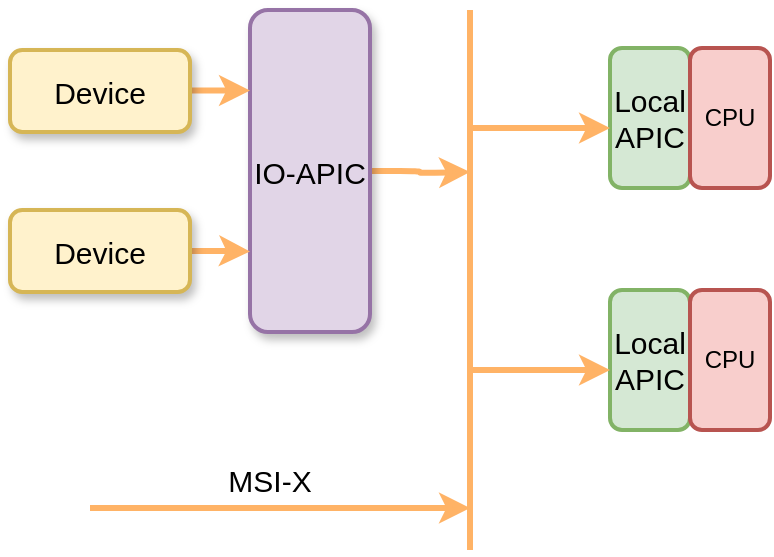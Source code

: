 <mxfile version="17.4.2" type="device"><diagram id="6A33YNNAumB7MYZeX0kF" name="第 1 页"><mxGraphModel dx="1102" dy="1025" grid="1" gridSize="10" guides="1" tooltips="1" connect="1" arrows="1" fold="1" page="1" pageScale="1" pageWidth="1169" pageHeight="827" math="0" shadow="0"><root><mxCell id="0"/><mxCell id="1" parent="0"/><mxCell id="0bXOZb56rKLoZrJUqtOD-5" value="" style="endArrow=none;html=1;rounded=1;fontSize=15;strokeColor=#FFB366;strokeWidth=3;" parent="1" edge="1"><mxGeometry width="50" height="50" relative="1" as="geometry"><mxPoint x="570" y="630" as="sourcePoint"/><mxPoint x="570" y="360" as="targetPoint"/></mxGeometry></mxCell><mxCell id="Ow_WIXItOcsbwUhfGyvj-3" value="Local&lt;br&gt;APIC" style="rounded=1;whiteSpace=wrap;html=1;fillColor=#d5e8d4;strokeColor=#82b366;fontSize=15;strokeWidth=2;glass=0;sketch=0;shadow=0;" parent="1" vertex="1"><mxGeometry x="640" y="500" width="40" height="70" as="geometry"/></mxCell><mxCell id="XOzBWQ406UcDNLqv4J4j-1" value="CPU" style="rounded=1;whiteSpace=wrap;html=1;fillColor=#f8cecc;strokeColor=#b85450;strokeWidth=2;" parent="1" vertex="1"><mxGeometry x="680" y="500" width="40" height="70" as="geometry"/></mxCell><mxCell id="wkg3Ui0ndgyYzgYDaAOs-1" style="edgeStyle=orthogonalEdgeStyle;rounded=1;orthogonalLoop=1;jettySize=auto;html=1;exitX=1;exitY=0.5;exitDx=0;exitDy=0;fontSize=15;strokeColor=#FFB366;strokeWidth=3;" edge="1" parent="1" source="gzXi7XXvPsoLiI-OscDy-5"><mxGeometry relative="1" as="geometry"><mxPoint x="570" y="441" as="targetPoint"/></mxGeometry></mxCell><mxCell id="gzXi7XXvPsoLiI-OscDy-5" value="IO-APIC" style="rounded=1;whiteSpace=wrap;html=1;fillColor=#e1d5e7;strokeColor=#9673a6;fontSize=15;strokeWidth=2;glass=0;sketch=0;shadow=1;" parent="1" vertex="1"><mxGeometry x="460" y="360" width="60" height="161" as="geometry"/></mxCell><mxCell id="XOzBWQ406UcDNLqv4J4j-7" value="" style="edgeStyle=orthogonalEdgeStyle;rounded=1;orthogonalLoop=1;jettySize=auto;html=1;fontSize=15;strokeColor=#FFB366;strokeWidth=3;" parent="1" edge="1"><mxGeometry relative="1" as="geometry"><mxPoint x="570" y="540" as="sourcePoint"/><mxPoint x="640" y="540" as="targetPoint"/><Array as="points"><mxPoint x="610" y="540"/><mxPoint x="610" y="540"/></Array></mxGeometry></mxCell><mxCell id="XOzBWQ406UcDNLqv4J4j-10" value="Local&lt;br&gt;APIC" style="rounded=1;whiteSpace=wrap;html=1;fillColor=#d5e8d4;strokeColor=#82b366;fontSize=15;strokeWidth=2;glass=0;sketch=0;shadow=0;" parent="1" vertex="1"><mxGeometry x="640" y="379" width="40" height="70" as="geometry"/></mxCell><mxCell id="XOzBWQ406UcDNLqv4J4j-11" value="CPU" style="rounded=1;whiteSpace=wrap;html=1;fillColor=#f8cecc;strokeColor=#b85450;strokeWidth=2;" parent="1" vertex="1"><mxGeometry x="680" y="379" width="40" height="70" as="geometry"/></mxCell><mxCell id="XOzBWQ406UcDNLqv4J4j-12" value="" style="edgeStyle=orthogonalEdgeStyle;rounded=1;orthogonalLoop=1;jettySize=auto;html=1;fontSize=15;strokeColor=#FFB366;strokeWidth=3;" parent="1" edge="1"><mxGeometry relative="1" as="geometry"><mxPoint x="570" y="419" as="sourcePoint"/><mxPoint x="640" y="419" as="targetPoint"/><Array as="points"><mxPoint x="610" y="419"/><mxPoint x="610" y="419"/></Array></mxGeometry></mxCell><mxCell id="XOzBWQ406UcDNLqv4J4j-14" style="edgeStyle=orthogonalEdgeStyle;rounded=1;orthogonalLoop=1;jettySize=auto;html=1;entryX=0;entryY=0.25;entryDx=0;entryDy=0;fontSize=15;strokeColor=#FFB366;strokeWidth=3;" parent="1" source="XOzBWQ406UcDNLqv4J4j-13" target="gzXi7XXvPsoLiI-OscDy-5" edge="1"><mxGeometry relative="1" as="geometry"><Array as="points"><mxPoint x="355" y="394"/><mxPoint x="355" y="400"/></Array></mxGeometry></mxCell><mxCell id="XOzBWQ406UcDNLqv4J4j-13" value="Device" style="rounded=1;whiteSpace=wrap;html=1;fillColor=#fff2cc;strokeColor=#d6b656;fontSize=15;strokeWidth=2;glass=0;sketch=0;shadow=1;" parent="1" vertex="1"><mxGeometry x="340" y="380" width="90" height="41" as="geometry"/></mxCell><mxCell id="XOzBWQ406UcDNLqv4J4j-17" style="edgeStyle=orthogonalEdgeStyle;rounded=1;orthogonalLoop=1;jettySize=auto;html=1;entryX=0;entryY=0.75;entryDx=0;entryDy=0;fontSize=15;strokeColor=#FFB366;strokeWidth=3;" parent="1" source="XOzBWQ406UcDNLqv4J4j-16" target="gzXi7XXvPsoLiI-OscDy-5" edge="1"><mxGeometry relative="1" as="geometry"/></mxCell><mxCell id="XOzBWQ406UcDNLqv4J4j-16" value="Device" style="rounded=1;whiteSpace=wrap;html=1;fillColor=#fff2cc;strokeColor=#d6b656;fontSize=15;strokeWidth=2;glass=0;sketch=0;shadow=1;" parent="1" vertex="1"><mxGeometry x="340" y="460" width="90" height="41" as="geometry"/></mxCell><mxCell id="XOzBWQ406UcDNLqv4J4j-20" value="" style="edgeStyle=orthogonalEdgeStyle;rounded=1;orthogonalLoop=1;jettySize=auto;html=1;fontSize=15;strokeColor=#FFB366;strokeWidth=3;" parent="1" edge="1"><mxGeometry relative="1" as="geometry"><mxPoint x="380" y="609" as="sourcePoint"/><mxPoint x="570" y="609" as="targetPoint"/></mxGeometry></mxCell><mxCell id="XOzBWQ406UcDNLqv4J4j-21" value="MSI-X" style="text;html=1;strokeColor=none;fillColor=none;align=center;verticalAlign=middle;whiteSpace=wrap;rounded=0;shadow=0;fontFamily=Helvetica;fontSize=15;fontColor=default;" parent="1" vertex="1"><mxGeometry x="440" y="580" width="60" height="30" as="geometry"/></mxCell></root></mxGraphModel></diagram></mxfile>